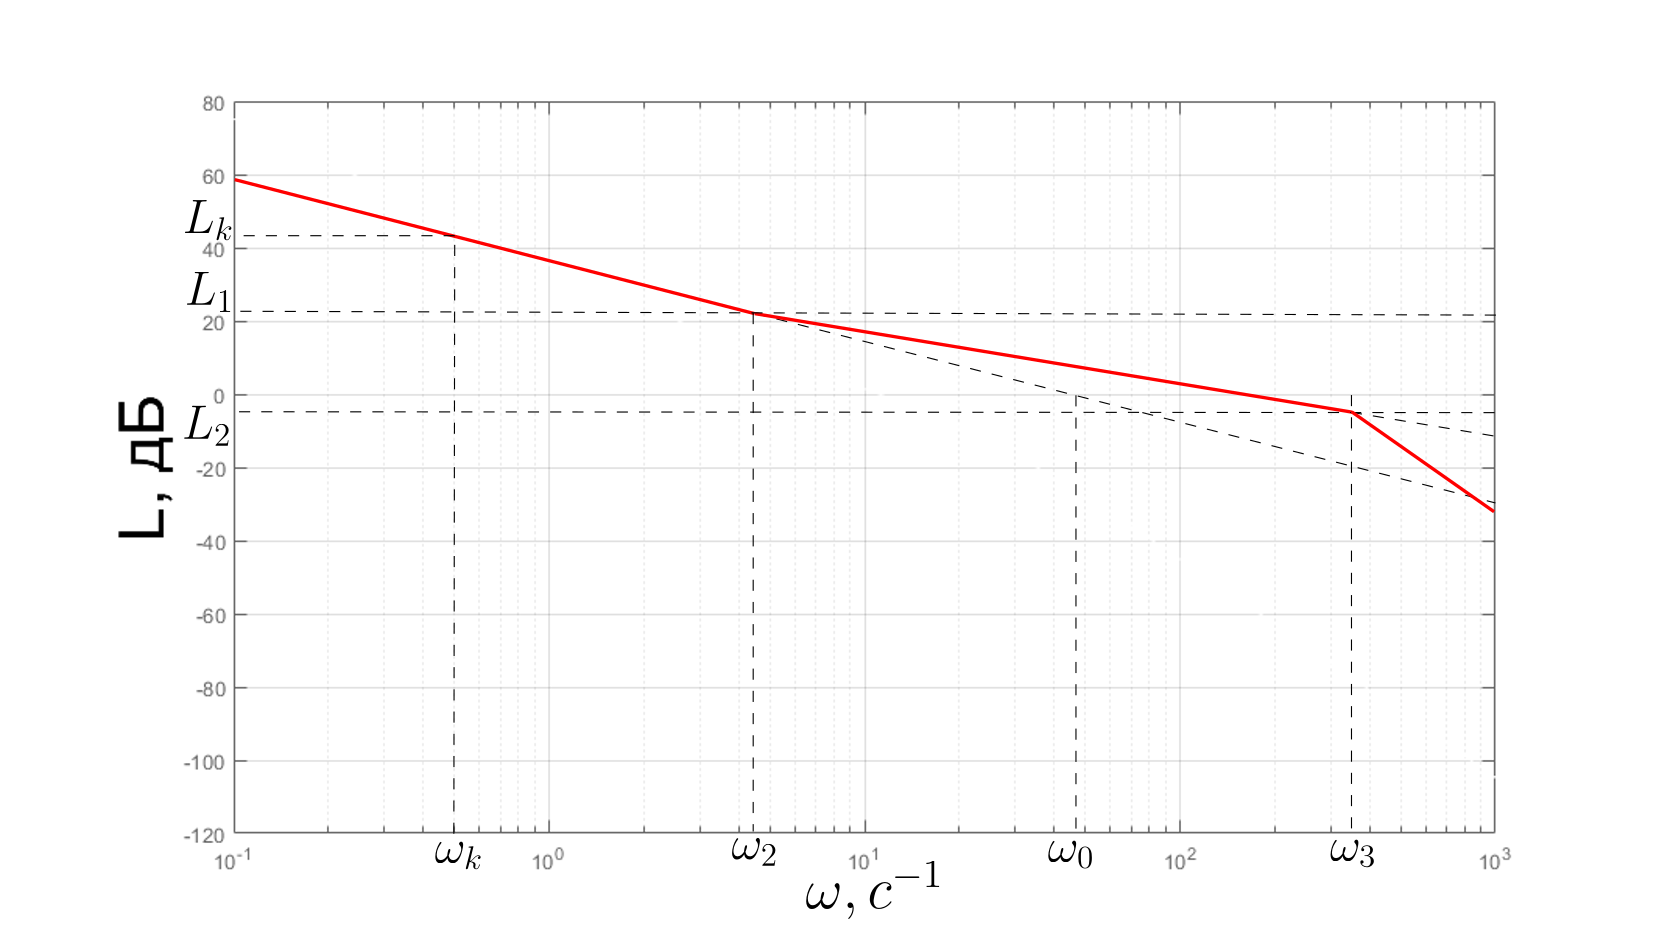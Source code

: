 <?xml version="1.0"?>
<!DOCTYPE ipe SYSTEM "ipe.dtd">
<ipe version="70206" creator="Ipe 7.2.7">
<info created="D:20170510233509" modified="D:20170510233509"/>
<bitmap id="1" width="1061" height="601" length="7061" ColorSpace="DeviceGray" Filter="FlateDecode" BitsPerComponent="8" encoding="base64">
eNrt3X1onfXdx/EDRYpIKYMiMkRKQURERAoy5GaMMbi5ERkiA7kZIvujrA1NdM2yRnTW3rM4
HyLSlFY0rT1d7WYHxocwpNx1S2Pug4TEkBmT+ZCS2DQ2pVlSg2sPye++ruScpDk9aePy0PPw
ev9xznWS9LDP+f5+b3+fy5mGAAAAAAAAAAAAAAAAAAAAAAAAAAAAAAAAAAAAAAAAAAAAAAAA
AAAAAAAAAAAAAAAAAAAAAAAAAAAAAAAAAAAAAAAAAAAAAAAAAAAAAAAAAAAAAAAAAAAAAAAA
AAAAAGBZGeroj5+GOwZ8FgAu51h1w5PJEFLVDbWNPg0AuUxuPhXGN/dPVA6Gsa1DPg8AuZL4
5XBIb/mysza63nfc5wEgl+anG589Elr3RJcHD01/6YVNAK7KC+UiiYZnP9j90r9a9kaXyeT0
lzYt4u02LeZnNi3ga5vme5XvcjFJVjjKprzXm8JSRDGU5RnKpjJxxMePT4Tw0rup+vgkcdh6
JAlDIYkcPox7xuH9PTXRU33KeiQJQyGJHPorTofxHR9O1nSFUxWji89+YDE/c2ABXzsw36t8
l4ua4spGOZD3+sCSSMJQlmco5SKJ0FxVV/VmCD3VdVVtS5D97GJ+5uwCvnZ2vlf5Lhc1xZWN
cjbv9dklkYShLM9QykYS/+aRThJRJCEJSUSRhCSWPnthnWyTpVM3koaibpDEMqzHvtKRRJ+h
kIRT1DLQF0SRxEZZBs5aj6JIQhJXotbJVt0wFHXDPQmSMBSScIpSNySxUWQnCUlsFHXDyVbd
UDdIwnokCZJwinKyFUXdIAnrURSSIAknW3XDUEiCJEjCUEhC3RBFEhtFdpKQxEZRN9QNQ1E3
SMJ6JAmScIpyslU3bBTZrUdRSIIknGzVDXWDJKxHkjAUklA3RJFE3SAJUSSxUdQNdcNQ1A2S
IAlDIQmnKCdbdcNGkd16JAkbRd1wslU31A2SsB5JgiRIwslWFEnUDZIQRRKSUDfUDUNRN0iC
JAyFJJyi1A1JbJSVY+zjnvhpuGOAJESRhCQup2vba7uenwyp6obaRnVD3TAUdSOXiW29Iexo
m6gcDGNbh0iCJAyFJHL4eNfUU2dt9LDvuLohiiTqRg4fvnqoovL90Lonuj54KJM9Q7Jv0QyM
pL893XfNONFXMpyQpGBIZndImUji6ObmMPDoJy17o+tkUt1QNwxF3cjhb0/FR4iDqfr46TBJ
kIShkEQO7U9NHSF6aqKn+pR7EqJI4p5EDulfdYax3/RM1nSFUxWjJCGKJCSRyz+2/77qvRB6
quuq2pYgu5OtuqFulAEkQRKGQhJlcopSNySxUWQnCUlslNKrG+NOtuqGukES1iNJkARJONmK
om6QhPUoiiQkoW6oG4aibpAESRgKSThFqRuS2Ciyk4QkNoq64WSrbqgbJGE9kgRJOEU52Yqi
bpCE9SgKSZCEk626YSjqBkmQhKGQhLohiiQ2iuwkIYmNom6oG4aibpCE9UgSJOEU5WQriroh
u/UoCkmQxEoeBy862aob6gZJkARJkIRTlJOtKOoGSViPopAESTjZqhuGom6QBEkYCkmoG6JI
YqPIThKS2ChlWjcuqhvqhrpBElf62ihJkARJOEU52aobNors1iNJ2CjqhpOtuqFukIT1SBIk
URZ8+c/oYbhjQN0QRRJ1Ix+DWzpCSFU31DaShCiSkMTlpHdu7wgTlYNhbOuQuqFuGIq6cRlH
39ndETpro6t9x0mCJAyFJHLpfSZEkmjdE10ePJTJniHZVyQMjKTPn873jRN9JcMJSQqGZHaH
lIkjxp8ciiXRsje6TibdkxBFEvckcki+2tW1q3EgVR+fJA6rG+qGoagbOTTu3r172zPHemqi
6/oUSZCEoZBEHqK6MVnTFU5VjKobokiibuSXROiprqtqK7nsJCEJSRRc9oI42S7NelQ31A11
o2QlcZEkSIIknKLUDUlsFNmtR5KwUdSNZT7Znlc31A11gySudDlCEiRBEk5R6oYkNors1iNJ
2CjqhpOtuqFukIT1SBIkQRJOtqKoGyRhPYoiCUmoG+qGoagbJEEShkISTlHqhiQ2iuwkIYmN
om442aob6gZJWI8kQRJOUU62oqgbJGE9ikISJOFkq24YirpBEiRhKCShbogiiY0iO0lIYqOo
G+qGoagbJGE9kgRJOEU52aobNors1qMoJEESTrbqhrpBEtYjSRgKSagbokiibpCEKJLYKOrG
kqzHUXVD3VA3SMI9CUMhCXVDFElsFNlJQhIbRd1QNwxF3bhmDHZ8Hj8NdwyQBEkYCklczpHa
hp3PXQyp6obaRnVDFEnUjVz6t3wTwtMtE5WDYWzrEEmIIglJ5HCuO3rY905nbfx0XN1QNwxF
3cjD11v6W/dEzwcPZbJnSPZ9d9oX8zPtC/ha+3yv8l2e6FsEef9nDpxPnz+9HFHa817PXp1Y
6iQlNJRlizLPUJLZHVI+jhjZ3hRa9kYXyaS6IYok6sblM9t2LIRUfXySOEwSokhCErl0P9oe
PfbURA/1Kfck3JMwFPckchiu7Eyn0xOTNV3hVMUoSZCEoZBEDkenbsC8EXqq66raSi67uiGJ
uiE7SUhioxRXdidbdUPdIAnrkSQMhSScbEWRRN0gCVEksVHUDXXDUNQNkiAJQyEJpygnW3XD
RpHdeiQJG0XdKK+TbfiuUdQNdYMkyms9jpIESZCEk60o6gZJWI+iSEIS6kZxnGzVDXWDJKxH
kiAJpygnW1HUDdmtR1FIgiScbNUNQyEJ65EkDIUk1A1RJLFRZCcJSWwUdaOYT7bj6oa6QRLW
44LfkCRIwinKyVYUdUN261EUkiAJJ9trc7JVN9QNkij39XiRJEjCKcrJVhR1Q3brURSSIAkn
W/ckDIUkSOIar8dRkiAJpygnW3XDRpHdehSFJEjCyXa5T7bj6oa6QRLW45XWYyAJknCKcrJV
N2wU2a1HUUiiFBjuGFA3CvdkG84birpxjUlVN9Q2kkThSmLYUEji2jJRORjGtg6pG6JIom7k
p7M2eth3nCREkYQk8tO6J3o4eCiTPUOy77vTvpifaV/A19rne5Xv8kTfIljZKO15r2evslFO
n0+fHzaUazqUZHaHlJckWvZGD8mkexIFe0+iz1Dck1h6Tt63/sab72xe0M+m6uOTxGF1QxRJ
yqdunL8lMc11f1jAT/fURA/1KZIQRZKykURvYpatV//xyZqucKpiVN1QNwylhOvGj9etu2f2
1fWXSCKxZwFHieq6qrZAEiRhKCUsibsSiQ0zL3bHbri98+RnL66Jr74tr6qlbkiiblxVEjdH
Znhz+vJHs5ckIYokJDFNOhLDA9kXq6IzxYpld7JVN9SNopDEV5Ek+mduViQSN5IESRgKSVwq
iU8jSaSzLzoTievVDVEkUTculUTHpV44mUisIglRJCGJSyXRlkism/lG/0pKwslW3VA3ikIS
HyUSN5EESRgKSRSgJJxsRVE3SMJ6FEUSknCyVTcMRd0gCZIwFJJQN9QNSdSNHEmkM7RGkshe
p78gCVEkIYlpScyLulHWdeOioagbJEESJEESxSIJJ1tR1I2C5YEN83MrSYgiCUkURnZ1owDr
hqGoGyRBEoZCEk5R6oYkNsrycT4LSYgiCUnkY23m33GsUzfUDUNRN0iCJAyFJK7CxnW5RH5Y
H7NR3RBFEnUjhPX+z1QkIQlJFK4knGzVDXWjGCSxcS4kQRKGQhJzJXFm7lfWqhuiSKJukARJ
SEISRSEJJ1t1Q90gCeuRJAyFJJxsRZFE3SAJUSQhCXVD3TAUdSO/JJq/6D+XJgmSMBSSmE8S
U9xw812vnVQ3RJFE3ZhPEtPc9u7VJDHY8fnU83DHAEmIIkk5SOJn92y8+45bb1k744lfX1ES
R2obdj53MYRUdUNto7qhbhhKGdSNGc599uKGq/4HXv1bvgnh6ZYwUTkYxrYOkQRJGEoZSWKK
T2+/siTOdUcP+94JnbXx83F1QxRJSr9u5HLmzsgSa2M2zPMTX2/pD617oouDh6azZ0j2FTsn
+kqGFY0yMJIeMZR5SWZ3SOn8M+hqv75uZHtTCC17o6tkUt1QNwyl3OpGzPdWTXNj7j3Lysqa
aGbbjkXXqfr4JHGYJEjCUMpREvNxuru7N3Q/2h5f90S6CPUp9yREkaT87klcmeHKznQ6PREm
a7rCqYpRkhBFEpKYy9GpGzBvREeJ6rqqtsVnd7JVN9SNMoAkSGKWi4ZCEqV8ilI3JLFRZCcJ
SWwUdcPJ1j0JdYMkrEeSIAmnKCdbUdQN2a1HUUiCJJxs1Q1DIQmSIAlDIQl1QxRJbBTZSUIS
G2WB/CDiP97tVzfUDUNRN/KT+ZUz6ydIgiSWJsm4oZSeJFa9tPH6xGp1QxRJ1I35JBE9PZj4
HUmIIglJ5OGjiPj5FXVD3TAUdeOaC9J6JAmSIAknW1EkIQnrURRJSELdUDcMRd0gCZIwFJJY
CB033fR9dUMUSdSN+SVxpb8wmCREkYQkVlQSTrblWDdG1Q2SIAmSMBSSUDdEkUTdIAlRJCEJ
dUPdMBR1gyRIwlBIQt1wslU31A2SsB5JgiTUDSfbsqwbF9UNkiAJkvjuf5gkSMLJVhR1gySs
R1EkKeqN8sCG+VA31A1DUTci7krMD0mQhKGQxCIk8eU/48fhjgF1QxRJSrlu/NuSGNzSET2m
qhtqG0lCFElKWBL/Lumd2yNJTFQOhrGtQ+qGurGUQwnqRklw9J3dkSQ6a6PLfcdJgiSWciij
JFEK9D4TYkm07omuDx6azp4h2VfsnOgrGYo0ysBIeqTkhpLM7pAyccT4k0NTkmjZG71IJt2T
EEUS9yRmOVJZWZN8tatrV+NASNXHJ4nD6oa6YSjqxiynu7t7G3fv3r3tmWOhpyb6Qn2KJEjC
UEjicuK6MVnTFU5VjKobokiibuSXROiprqtqK7XsJCEJSRRcdidbdSP/UEbVDZIgCZJwT4Ik
nGxFkUTdIAlRJCEJdUPdMBR1gyRIomCHMkISTlFOtqJciREbRXY7SxT3JEhC3VA3DIUkrEeS
MBSSUDdEkcRGIQlRJLFR1A11w1DUDZIgCZIgCacoJ1t1w0aR3XoUhSRkd7JVN9QNkrAeScJQ
SMLJVhRJ1A2SEEUSG0XdUDcMRd0gCZIwFJJwinKyVTdsFNmtR5KwUdQNJ1t1Q90gCeuRJEiC
JJxsRZGEJEhCFElIQt1QNwxF3SAJkjAUknCKUjcksVFktx5JwkZRN5xs1Q11gySsR5IgCZJw
shVF3SAJ61EUSUhC3VA3DEXdyGHs456p5+GOAZIgCUMhicvo2vbarucnQ0hVN9Q2qhuiSKJu
5DCxrTeEHW1honIwjG0dIglRJCGJuXy8a/q5szZ62Hdc3VA3DEXdmMuHrx6qqHw/hNY90YuD
h6azZ0j2fXfaF/Mz7Qv4Wvt8r/JdnuhbBCsbpT3v9ezViaJJsvRDGRhJjxTSUJLZHVImkji6
uTkMPPpJaNkbvUgm1Q1RJFE3ZjlSWVnzt6fiE8TBkKqPnw+ThCiSkMQsp7u7e9ufmj5B9NRE
z/Up9yTckzAU9yTmkv5VZxj7TU+YrOkKpypGSYIkDIUkcvjH9t9XvRc991TXVbWVWnZ1QxJ1
Q3aSkMRGKa7sTrbqxnIOZVTdIAmSIAn3JJyinGzVDRtFdutRFJIgCSdbdUPdIAnrkSQMhSTU
DVEksVFIQhRJbBR1Q90wFHWDJEjCUEjCKcrJVt2wUWS3HknCRlE3nGzVDXWDJKxHkjAUknCy
FUUSdYMkRJHERlE31A1DUTdIgiQMhSScotQNdcNGkd16JAkbRd1wslU31A2SsB5JgiRIwslW
FElIwnoURRKSUDfUjRIdSlipoZCE9UgSxTmUiyThFKVuSGKjyG49koSNom6oG+pGkQ+FJKxH
kjAUklA3RJHERiEJUSSxUdQNdcNQ1A2SIAlDIQmnKCdbdcNGkd16FIUkipChjv6p5+GOAXVD
3TAUdeMyjlU3PJmMnlPVDbWNJEEShkISOUxuPhXGN/eHicrBMLZ1SN0QRRJ1I0cSvxwO6S1f
hs7a6MW+4yQhiiQkkUPz043PHgmhdU90ffDQdPYMyb7vTvtifqZ9AV9rn+9VvssTfYtgZaO0
572evTpRNEkKcygDI+mBpRpKMrtDykUSDc9+sPulf4WWvdF1MumehHsSpTuUUfckvjNHKitr
Pn58IoSX3g2p+vgkcVjdEEUSdWOW093dvR/GNePw/tBTEz3Xp0hCFElIYi79FafD+I4Pw2RN
VzhVMapuqBuGom7k0FxVV/Vm9NxTXVfVFkiCJAyFJMrpFKVuSGKjyE4SktgoxZXdyVbdUDdI
wnokCUMhCSdbUSRRN0hCFElsFHVD3TAUdYMkSMJQSMIpyslW3bBRZLceScJGUTecbNWNAhzK
qLpBEiRhKO5JOEWpG5LYKLKTBEnYKOqGk626oW6QhPVIEiRBEk62oqgbJGE9iiIJSTjZqhuG
om6QBEkYCkk4RakbktgospOEJDaKuuFkq26oGyRhPZIESThFOdmKom7Ibj2KQhIk4WSrbhgK
SZAESRgKSagbokhio8hOEpLYKOqGumEoyxnlorpBEiRhKFd6PUoS6oYoktgoJCGKJDaKuqFu
GMo1GQpJWI8kYSgkoW6IIomNciX+PvU43DFwyRNJiCIJSWR5ryZ+TFU31DbOPKkb6oahXOWd
yqdufPN6ZSyJicrBMLZ1KPNEEiRhKPlfjJahJA7/uS2WRGdt9LDveOZJ3RBFEnUjy2ToiiXR
uid6OHgo85TJniHZV+yc6CsZTkhyzRlIj0w9J7M7pPTvSUxJomVv9JBMZp7UDXXDUBY8lFKW
xJHKqdsRU5JI1cdHiMOZJ5IgCUMhiYjT3d29WUn0xA/1qcyTexKiSOKeRE7dmKzpCqcqRjNP
JCGKJCSRI4nQU11X1TbzpG6oG4aibiyvIK1HkiAJknCyFUUSkrAeRZGEJNQNdcNQ1A2SIAlD
WcahnCUJJ1tRJLkS75CE9SiKJO5JqBvqhqG4J0ESJGEoJOEUpW5IYqPIThKS2CjqhpOtuqFu
kIT1SBIk4RTlZCuKukES1qMokpCEk626YSjqBkmQhKGQhLohiiQ2iuwkIYmNom442aob6gZJ
WI8kQRJOUU62oqgbsluPopAESTjZqhuGQhLWI0kYCkmoG6JIYqPIThKS2CjqhrphKOoGSViP
JEESTlFOtuqGjSK79SgKSZCEk626oW6QRJGtx2TpSCJpKCThFCWJoUgiuySiSKJuFNTJdlFT
LKy6YSjqRqlI4sBifubAAr52YL5X+S4XNcWVjXIg7/UBQyngoZSDJP4+9TjY8Xn8NNwxsBTZ
Ny3mZzYt4Gub5nuV73JRU1zZKJvyXm8KhlK4QykDSbxXEz8eqW3Y+dzFkKpuqG20HknCUEhi
hm9er4wl0b/lmxCebpmoHAxjW4esR5IwFJLIcvjPbbEkznVHD/ve6ayNn45Pf+uFTQCuygul
LonJ0FWTufx6S3/rnuj54KEAADNkJTGyvSm07I0ukkkfCoCII5VTtyMykujbdiyEVH18kjjs
swEQcbq7u3dGEt2PtkePPfF1fcpnAyCnbgxXdqbT6YnJmq5wqmLUhwIgRxJHp27TvhF6quuq
2nwmAAAAAACgAJh4IV0KMTp3PtVmJIXG8Z1PvlMaST7YsbO9bB0xUrepFFbkyBPj408NG0lh
8fkzFyfrSsLdX/5Penz7SLlK4k9dvyqFFZlKhtD4v0ZSWHz9RQhNjaWQZHwghJ2nyrdvlMSK
PNocwv8ljaTgGPvN6dIIknqufP57hqnfQTP9u2f6Ojr+WdQr8pIsb7QUtyQuiVLskpgTZeSp
j0okyeDfn/i8TBwx9TtoMr975oP9+08W84q8NEvLn0J4v6kkxlLkkpgT5eTjXaWRJD0ewt9e
LwtFTP8Omjm/e6ZoV+TcLAPPhPBcX6mMpXglMTfKudr+EtkrqX0hvP5+WUhi+nfQzPndM0W7
InOyNO76/ZslM5bilcTcKEc2V1ZWHi2FJJOv1NXtmygLSUz/DprS+N0zuVnSaWMRxfpaAuLg
pfK7Z0ooiyiSFFbwUvndMyWURRRJCit4qfzumRLKIookhRW8VH73TAllEUWSwgpeKr97poSy
iCJJwfGvSVlEEaXc9goAAAAAAAAAAAAAAEvM7x6Y4tiSveGP8/3elgfaQkivm/kPE+/91AcP
FAv33VoR07JU7/fSI/m+mmgK4S8/mnl57G4fPFA0knhoSd9ufN2n80nisWdnX9/9R588UGyS
uO/Y+jvPf/vrm9f+9LMQzjy89rY3H/wo3Bf/Xtj4IfuN+97+yZo73wrh/GPfX/vQV+Hlx6Lv
j97XO/N2r9ydfauTD69bc3cyeqtH1t72ViyJ26PK8fY9a27dGf3Ei/f65IFikcSD5yO+jf5h
f8fLz4YH7mg+ufnGM2HjT/o/ufO6pqkTwNRD9huJ7+9//5FVg+E/72rtvf/2cDzxVQh718++
3X9tC9NvNbHhwY7eqsQX4Z4fdjTfHr3F4LoQPku8NvrumtdC6Eic8dEDRSKJREx0nEjsivfu
J9GX7vhdc7z3OxKzksh+IySej04Viaau+PXQw2fCLVGHuHfH7NutjntE/FbntkUamEg0NSf6
p9/qtZ+H0LTqZAitndE3Vr3loweK7STxdgjJxMMRt/xs//emNvysJLLfCIl4cyfeenN15o8/
cWd0PPhi5t0uTP+Bt+Pr919+5AeJpum3ig4lD70RQnrjqnt/2xF/4Yakjx4osnsS8fbev/q1
mGPTO/uGaUmko4fsN7KS+MP1mT91MtGxY/bfWmQlET2M333zz19szkri+qaJG85GzxPv/mJ9
fBgJa0gCKEZJvJsYjK6aWo+tOhfC2bhuvB17oGnmG1lJ/DUxFNnjJx+F8KMnbtt/ydutejPz
Vn9YFUnhq0RT06rREM5EtSO+o/lpXEYeWxf/nLoBFKMkJjbcdz68nXh74vaHLqQfir6y4aGJ
0Qej5+w3spII0Q+E39wUtZT9G1Z/e8nb/eCJzFv9cdUnYfSn0Vtt+O/0heitfht/46+rjoeJ
+6OTx6eJXh89UISSCF/cc90NN0R1oH/j6tUV0Vfev/G61c+vaZr9RlYSX2xcff361rhgXP+L
S99u5w8zb3Xh/lXrbnr5jmdD752rVz+2uumev8bf3nHdDas39ofwym0+eaBIufDV9F/8dPbC
9NliKJ3zjSzfTv/Fi+k1zZd+9czqmb8p70L233JGbxVC8/Sfnvhq6tzxw90+aaD4SVz9bzQ+
d6bq9rlf+fXjC3jnT26+4OMFip/Vf7m6JBJzDxIhnL9t8OrvfH+TTxcoE8Yv+ysnv13AX0J5
3gcHAAAAAAAAAAAAAAAAAAAAAAAAAAAAAAAAAAAAAAAAlDn/D2VSbD8=
</bitmap>
<ipestyle name="basic">
<symbol name="arrow/arc(spx)">
<path stroke="sym-stroke" fill="sym-stroke" pen="sym-pen">
0 0 m
-1 0.333 l
-1 -0.333 l
h
</path>
</symbol>
<symbol name="arrow/farc(spx)">
<path stroke="sym-stroke" fill="white" pen="sym-pen">
0 0 m
-1 0.333 l
-1 -0.333 l
h
</path>
</symbol>
<symbol name="arrow/ptarc(spx)">
<path stroke="sym-stroke" fill="sym-stroke" pen="sym-pen">
0 0 m
-1 0.333 l
-0.8 0 l
-1 -0.333 l
h
</path>
</symbol>
<symbol name="arrow/fptarc(spx)">
<path stroke="sym-stroke" fill="white" pen="sym-pen">
0 0 m
-1 0.333 l
-0.8 0 l
-1 -0.333 l
h
</path>
</symbol>
<symbol name="mark/circle(sx)" transformations="translations">
<path fill="sym-stroke">
0.6 0 0 0.6 0 0 e
0.4 0 0 0.4 0 0 e
</path>
</symbol>
<symbol name="mark/disk(sx)" transformations="translations">
<path fill="sym-stroke">
0.6 0 0 0.6 0 0 e
</path>
</symbol>
<symbol name="mark/fdisk(sfx)" transformations="translations">
<group>
<path fill="sym-fill">
0.5 0 0 0.5 0 0 e
</path>
<path fill="sym-stroke" fillrule="eofill">
0.6 0 0 0.6 0 0 e
0.4 0 0 0.4 0 0 e
</path>
</group>
</symbol>
<symbol name="mark/box(sx)" transformations="translations">
<path fill="sym-stroke" fillrule="eofill">
-0.6 -0.6 m
0.6 -0.6 l
0.6 0.6 l
-0.6 0.6 l
h
-0.4 -0.4 m
0.4 -0.4 l
0.4 0.4 l
-0.4 0.4 l
h
</path>
</symbol>
<symbol name="mark/square(sx)" transformations="translations">
<path fill="sym-stroke">
-0.6 -0.6 m
0.6 -0.6 l
0.6 0.6 l
-0.6 0.6 l
h
</path>
</symbol>
<symbol name="mark/fsquare(sfx)" transformations="translations">
<group>
<path fill="sym-fill">
-0.5 -0.5 m
0.5 -0.5 l
0.5 0.5 l
-0.5 0.5 l
h
</path>
<path fill="sym-stroke" fillrule="eofill">
-0.6 -0.6 m
0.6 -0.6 l
0.6 0.6 l
-0.6 0.6 l
h
-0.4 -0.4 m
0.4 -0.4 l
0.4 0.4 l
-0.4 0.4 l
h
</path>
</group>
</symbol>
<symbol name="mark/cross(sx)" transformations="translations">
<group>
<path fill="sym-stroke">
-0.43 -0.57 m
0.57 0.43 l
0.43 0.57 l
-0.57 -0.43 l
h
</path>
<path fill="sym-stroke">
-0.43 0.57 m
0.57 -0.43 l
0.43 -0.57 l
-0.57 0.43 l
h
</path>
</group>
</symbol>
<symbol name="arrow/fnormal(spx)">
<path stroke="sym-stroke" fill="white" pen="sym-pen">
0 0 m
-1 0.333 l
-1 -0.333 l
h
</path>
</symbol>
<symbol name="arrow/pointed(spx)">
<path stroke="sym-stroke" fill="sym-stroke" pen="sym-pen">
0 0 m
-1 0.333 l
-0.8 0 l
-1 -0.333 l
h
</path>
</symbol>
<symbol name="arrow/fpointed(spx)">
<path stroke="sym-stroke" fill="white" pen="sym-pen">
0 0 m
-1 0.333 l
-0.8 0 l
-1 -0.333 l
h
</path>
</symbol>
<symbol name="arrow/linear(spx)">
<path stroke="sym-stroke" pen="sym-pen">
-1 0.333 m
0 0 l
-1 -0.333 l
</path>
</symbol>
<symbol name="arrow/fdouble(spx)">
<path stroke="sym-stroke" fill="white" pen="sym-pen">
0 0 m
-1 0.333 l
-1 -0.333 l
h
-1 0 m
-2 0.333 l
-2 -0.333 l
h
</path>
</symbol>
<symbol name="arrow/double(spx)">
<path stroke="sym-stroke" fill="sym-stroke" pen="sym-pen">
0 0 m
-1 0.333 l
-1 -0.333 l
h
-1 0 m
-2 0.333 l
-2 -0.333 l
h
</path>
</symbol>
<pen name="heavier" value="0.8"/>
<pen name="fat" value="1.2"/>
<pen name="ultrafat" value="2"/>
<symbolsize name="large" value="5"/>
<symbolsize name="small" value="2"/>
<symbolsize name="tiny" value="1.1"/>
<arrowsize name="large" value="10"/>
<arrowsize name="small" value="5"/>
<arrowsize name="tiny" value="3"/>
<color name="red" value="1 0 0"/>
<color name="green" value="0 1 0"/>
<color name="blue" value="0 0 1"/>
<color name="yellow" value="1 1 0"/>
<color name="orange" value="1 0.647 0"/>
<color name="gold" value="1 0.843 0"/>
<color name="purple" value="0.627 0.125 0.941"/>
<color name="gray" value="0.745"/>
<color name="brown" value="0.647 0.165 0.165"/>
<color name="navy" value="0 0 0.502"/>
<color name="pink" value="1 0.753 0.796"/>
<color name="seagreen" value="0.18 0.545 0.341"/>
<color name="turquoise" value="0.251 0.878 0.816"/>
<color name="violet" value="0.933 0.51 0.933"/>
<color name="darkblue" value="0 0 0.545"/>
<color name="darkcyan" value="0 0.545 0.545"/>
<color name="darkgray" value="0.663"/>
<color name="darkgreen" value="0 0.392 0"/>
<color name="darkmagenta" value="0.545 0 0.545"/>
<color name="darkorange" value="1 0.549 0"/>
<color name="darkred" value="0.545 0 0"/>
<color name="lightblue" value="0.678 0.847 0.902"/>
<color name="lightcyan" value="0.878 1 1"/>
<color name="lightgray" value="0.827"/>
<color name="lightgreen" value="0.565 0.933 0.565"/>
<color name="lightyellow" value="1 1 0.878"/>
<dashstyle name="dashed" value="[4] 0"/>
<dashstyle name="dotted" value="[1 3] 0"/>
<dashstyle name="dash dotted" value="[4 2 1 2] 0"/>
<dashstyle name="dash dot dotted" value="[4 2 1 2 1 2] 0"/>
<textsize name="large" value="\large"/>
<textsize name="Large" value="\Large"/>
<textsize name="LARGE" value="\LARGE"/>
<textsize name="huge" value="\huge"/>
<textsize name="Huge" value="\Huge"/>
<textsize name="small" value="\small"/>
<textsize name="footnote" value="\footnotesize"/>
<textsize name="tiny" value="\tiny"/>
<textstyle name="center" begin="\begin{center}" end="\end{center}"/>
<textstyle name="itemize" begin="\begin{itemize}" end="\end{itemize}"/>
<textstyle name="item" begin="\begin{itemize}\item{}" end="\end{itemize}"/>
<gridsize name="4 pts" value="4"/>
<gridsize name="8 pts (~3 mm)" value="8"/>
<gridsize name="16 pts (~6 mm)" value="16"/>
<gridsize name="32 pts (~12 mm)" value="32"/>
<gridsize name="10 pts (~3.5 mm)" value="10"/>
<gridsize name="20 pts (~7 mm)" value="20"/>
<gridsize name="14 pts (~5 mm)" value="14"/>
<gridsize name="28 pts (~10 mm)" value="28"/>
<gridsize name="56 pts (~20 mm)" value="56"/>
<anglesize name="90 deg" value="90"/>
<anglesize name="60 deg" value="60"/>
<anglesize name="45 deg" value="45"/>
<anglesize name="30 deg" value="30"/>
<anglesize name="22.5 deg" value="22.5"/>
<opacity name="10%" value="0.1"/>
<opacity name="30%" value="0.3"/>
<opacity name="50%" value="0.5"/>
<opacity name="75%" value="0.75"/>
<tiling name="falling" angle="-60" step="4" width="1"/>
<tiling name="rising" angle="30" step="4" width="1"/>
</ipestyle>
<page>
<layer name="alpha"/>
<view layers="alpha" active="alpha"/>
<image layer="alpha" matrix="1 0 0 1 0 256" rect="0 252.482 595 589.518" bitmap="1"/>
<path fill="white">
275.03 528.606 m
275.03 519.082 l
346.663 519.082 l
346.663 528.606 l
h
</path>
<text matrix="1 0 0 1 -5.38282 -4.14063" transformations="translations" pos="295.319 522.809" stroke="black" type="label" width="49.791" height="16.741" depth="4.02" valign="baseline" size="huge" style="math">\omega, c^{-1}</text>
<path matrix="1.61485 0 0 1.68043 -100.363 -517.456" stroke="black" dash="dashed">
163.233 760.481 m
395.522 703.34 l
</path>
<path matrix="1.00052 0 0 0.984553 -0.25301 10.7687" stroke="red" pen="fat">
271.909 733.153 m
486.807 697.129 l
</path>
<path stroke="red" pen="fat">
271.675 732.596 m
84.5267 780.844 l
</path>
<path stroke="black" dash="dashed">
271.15 732.826 m
271.15 546.179 l
</path>
<path matrix="2.43662 0 0 2.16748 -121.398 -856.303" stroke="black" dash="dashed">
270.831 732.826 m
84.5027 733.463 l
</path>
<path matrix="0.192946 0 0 0.192826 433.999 555.801" stroke="black" dash="dashed">
271.265 732.866 m
537.757 688.576 l
</path>
<path stroke="black" dash="dashed">
163.384 545.36 m
163.702 760.673 l
</path>
<path stroke="black" dash="dashed">
163.702 760.673 m
84.0749 760.673 l
</path>
<path matrix="1.12674 0 0 1 -10.6555 0" stroke="black" dash="dashed">
486.99 696.971 m
84.0749 697.289 l
</path>
<path matrix="0.573681 0 0 1.04032 207.421 -22.0206" stroke="black" dash="dashed">
486.52 697.212 m
486.538 546.08 l
</path>
<path matrix="0.443962 0 0 0.447137 322.005 349.188" stroke="red" pen="fat">
486.24 697.987 m
371.544 777.902 l
371.629 777.799 l
</path>
<text matrix="1 0 0 1 -5.38282 -0.828126" transformations="translations" pos="161.892 535.955" stroke="black" type="label" width="17.484" height="7.415" depth="2.58" valign="baseline" size="LARGE" style="math">\omega_{k}</text>
<text matrix="1 0 0 1 -145.336 85.711" transformations="translations" pos="211.165 675.908" stroke="black" type="label" width="18.457" height="11.766" depth="2.58" valign="baseline" size="LARGE" style="math">L_k</text>
<text matrix="1 0 0 1 7.68367 0.28995" transformations="translations" pos="58.7899 735.533" stroke="black" type="label" width="17.82" height="11.766" depth="2.58" valign="baseline" size="LARGE" style="math">L_1</text>
<text matrix="1 0 0 1 -78.1415 0.5799" transformations="translations" pos="143.702 687.029" stroke="black" type="label" width="17.82" height="11.766" depth="2.58" valign="baseline" size="LARGE" style="math">L_2</text>
<text matrix="1 0 0 1 2.63854 0.75387" transformations="translations" pos="260.735 535.702" stroke="black" type="label" width="16.848" height="7.415" depth="2.58" valign="baseline" size="LARGE" style="math">\omega_2</text>
<text matrix="1 0 0 1 -8.1186 -1.44975" transformations="translations" pos="486.881 537.295" stroke="black" type="label" width="16.848" height="7.415" depth="2.58" valign="baseline" size="LARGE" style="math">\omega_3</text>
<path stroke="black" dash="dashed">
387.346 703.218 m
387.346 545.924 l
</path>
<text matrix="1 0 0 1 -9.87381 -2.22957" transformations="translations" pos="387.101 537.691" stroke="black" type="label" width="16.848" height="7.415" depth="2.58" valign="baseline" size="LARGE" style="math">\omega_0</text>
</page>
</ipe>
